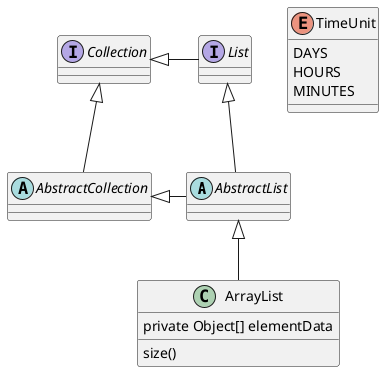 @startuml
'https://plantuml.com/class-diagram

abstract class AbstractList
abstract AbstractCollection
interface List
interface Collection

List <|-- AbstractList
Collection <|-- AbstractCollection

Collection <|- List
AbstractCollection <|- AbstractList
AbstractList <|-- ArrayList

class ArrayList {
private Object[] elementData
size()
}

enum TimeUnit {
DAYS
HOURS
MINUTES
}

@enduml